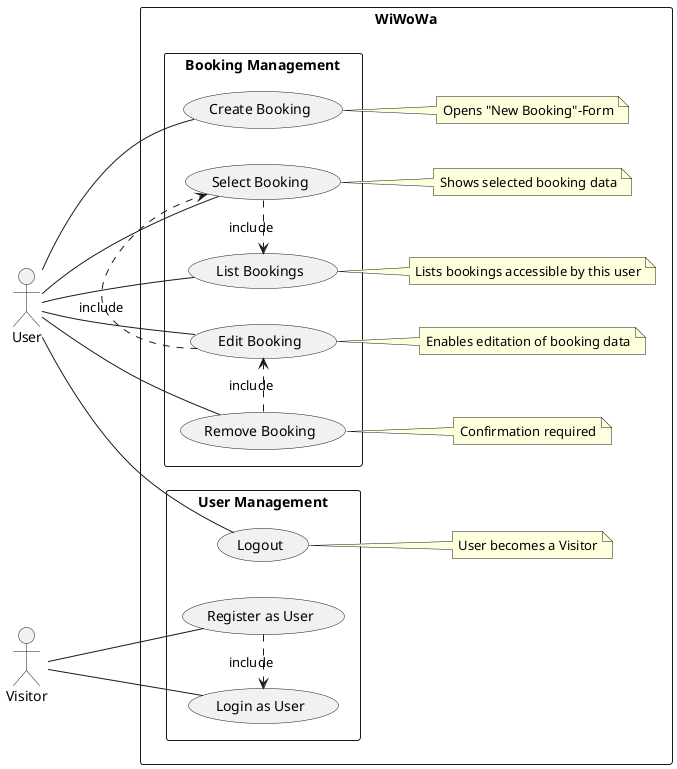 @startuml User Usecases
left to right direction

:User: as usr
:Visitor: as vsr

rectangle WiWoWa {
    rectangle "User Management" {
        (Register as User) as reg
        (Login as User) as logi
        (Logout) as logo
    }

    rectangle "Booking Management" {
        (Create Booking) as createbk
        (Remove Booking) as removebk
        (List Bookings) as listbks
        (Select Booking) as selectbk
        (Edit Booking) as editbk
    }

    vsr -- reg
    vsr -- logi
    usr -- logo
    usr -- createbk
    usr -- removebk
    usr -- listbks
    usr -- selectbk
    usr -- editbk

    selectbk .> listbks: include
    editbk .> selectbk: include
    removebk .> editbk: include
    reg .> logi: include
    
    note right of logo : User becomes a Visitor
    note right of createbk: Opens "New Booking"-Form
    note right of removebk: Confirmation required
    note right of selectbk: Shows selected booking data
    note right of editbk: Enables editation of booking data
    note right of listbks: Lists bookings accessible by this user
}


@enduml